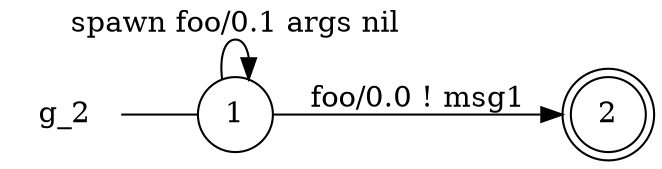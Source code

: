 digraph g_2 {
	rankdir="LR";
	n_0 [label="g_2", shape="plaintext"];
	n_1 [id="1", shape=circle, label="1"];
	n_0 -> n_1 [arrowhead=none];
	n_2 [id="3", shape=doublecircle, label="2"];

	n_1 -> n_1 [id="[$e|4]", label="spawn foo/0.1 args nil"];
	n_1 -> n_2 [id="[$e|2]", label="foo/0.0 ! msg1"];
}
